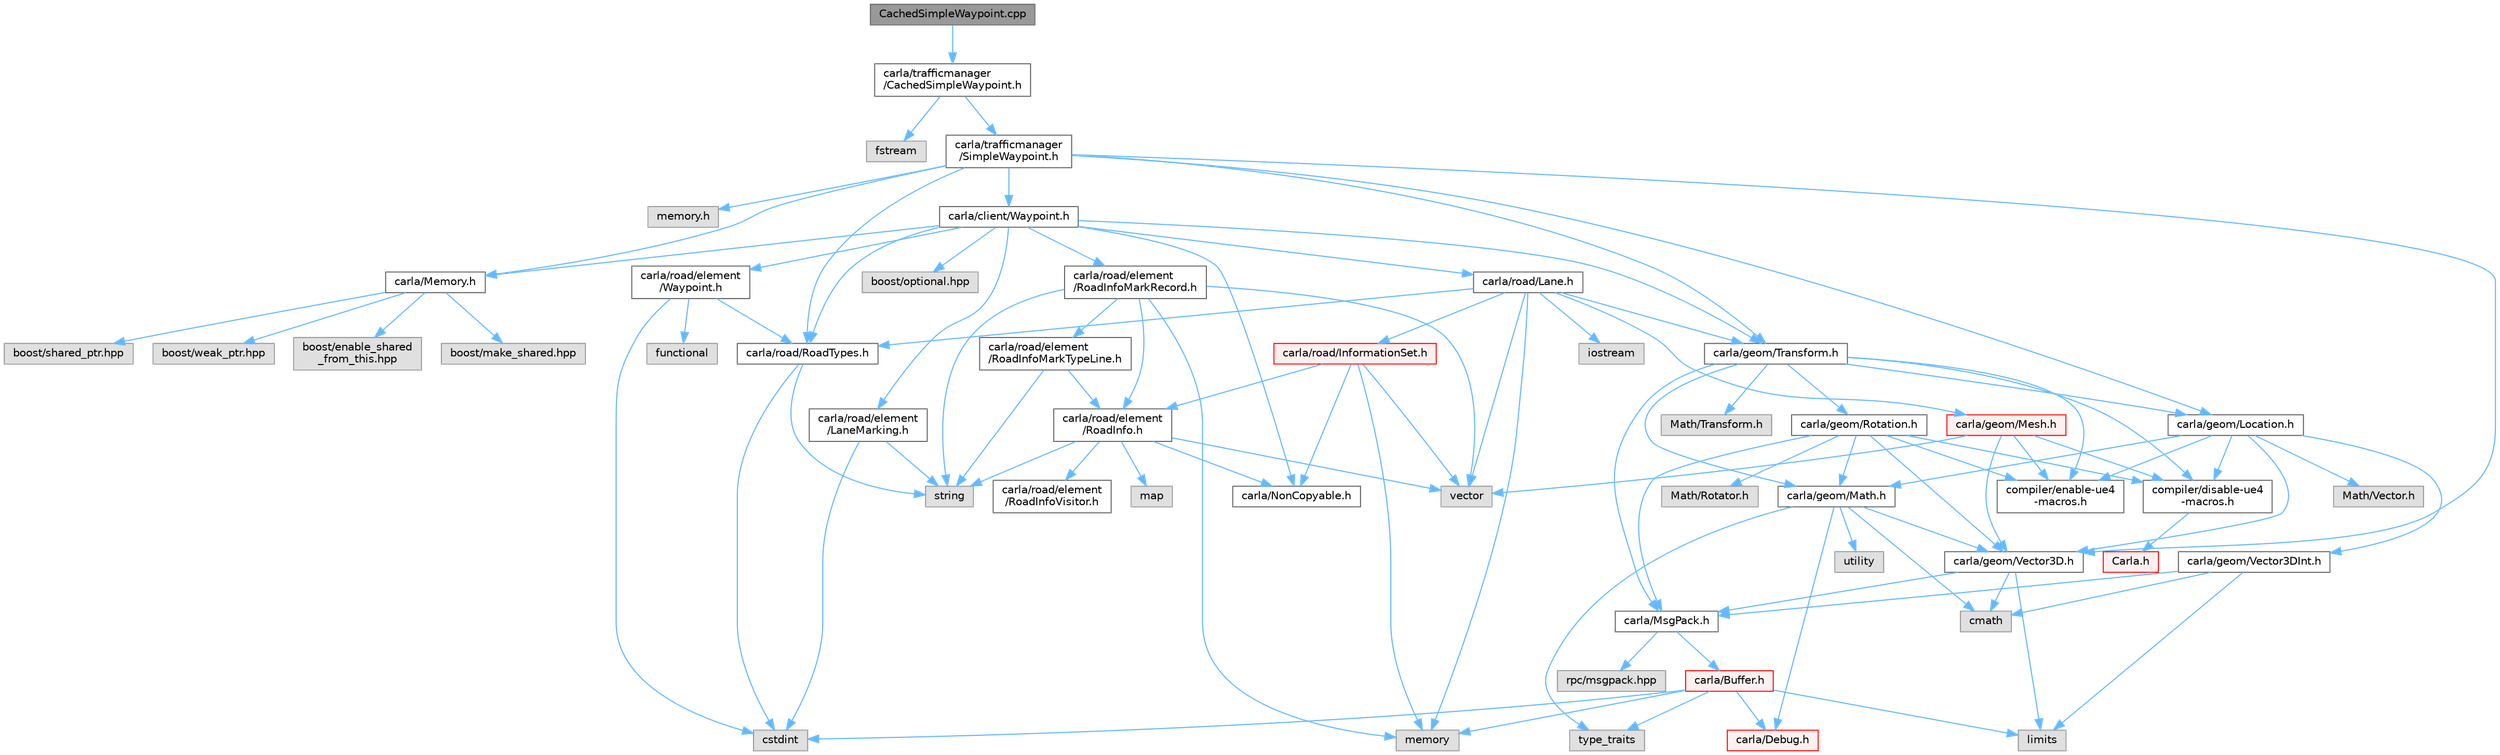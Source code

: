 digraph "CachedSimpleWaypoint.cpp"
{
 // INTERACTIVE_SVG=YES
 // LATEX_PDF_SIZE
  bgcolor="transparent";
  edge [fontname=Helvetica,fontsize=10,labelfontname=Helvetica,labelfontsize=10];
  node [fontname=Helvetica,fontsize=10,shape=box,height=0.2,width=0.4];
  Node1 [id="Node000001",label="CachedSimpleWaypoint.cpp",height=0.2,width=0.4,color="gray40", fillcolor="grey60", style="filled", fontcolor="black",tooltip=" "];
  Node1 -> Node2 [id="edge1_Node000001_Node000002",color="steelblue1",style="solid",tooltip=" "];
  Node2 [id="Node000002",label="carla/trafficmanager\l/CachedSimpleWaypoint.h",height=0.2,width=0.4,color="grey40", fillcolor="white", style="filled",URL="$d7/d9b/CachedSimpleWaypoint_8h.html",tooltip=" "];
  Node2 -> Node3 [id="edge2_Node000002_Node000003",color="steelblue1",style="solid",tooltip=" "];
  Node3 [id="Node000003",label="fstream",height=0.2,width=0.4,color="grey60", fillcolor="#E0E0E0", style="filled",tooltip=" "];
  Node2 -> Node4 [id="edge3_Node000002_Node000004",color="steelblue1",style="solid",tooltip=" "];
  Node4 [id="Node000004",label="carla/trafficmanager\l/SimpleWaypoint.h",height=0.2,width=0.4,color="grey40", fillcolor="white", style="filled",URL="$d7/dd3/SimpleWaypoint_8h.html",tooltip=" "];
  Node4 -> Node5 [id="edge4_Node000004_Node000005",color="steelblue1",style="solid",tooltip=" "];
  Node5 [id="Node000005",label="memory.h",height=0.2,width=0.4,color="grey60", fillcolor="#E0E0E0", style="filled",tooltip=" "];
  Node4 -> Node6 [id="edge5_Node000004_Node000006",color="steelblue1",style="solid",tooltip=" "];
  Node6 [id="Node000006",label="carla/client/Waypoint.h",height=0.2,width=0.4,color="grey40", fillcolor="white", style="filled",URL="$d0/d47/client_2Waypoint_8h.html",tooltip=" "];
  Node6 -> Node7 [id="edge6_Node000006_Node000007",color="steelblue1",style="solid",tooltip=" "];
  Node7 [id="Node000007",label="carla/Memory.h",height=0.2,width=0.4,color="grey40", fillcolor="white", style="filled",URL="$de/d5c/Memory_8h.html",tooltip=" "];
  Node7 -> Node8 [id="edge7_Node000007_Node000008",color="steelblue1",style="solid",tooltip=" "];
  Node8 [id="Node000008",label="boost/enable_shared\l_from_this.hpp",height=0.2,width=0.4,color="grey60", fillcolor="#E0E0E0", style="filled",tooltip=" "];
  Node7 -> Node9 [id="edge8_Node000007_Node000009",color="steelblue1",style="solid",tooltip=" "];
  Node9 [id="Node000009",label="boost/make_shared.hpp",height=0.2,width=0.4,color="grey60", fillcolor="#E0E0E0", style="filled",tooltip=" "];
  Node7 -> Node10 [id="edge9_Node000007_Node000010",color="steelblue1",style="solid",tooltip=" "];
  Node10 [id="Node000010",label="boost/shared_ptr.hpp",height=0.2,width=0.4,color="grey60", fillcolor="#E0E0E0", style="filled",tooltip=" "];
  Node7 -> Node11 [id="edge10_Node000007_Node000011",color="steelblue1",style="solid",tooltip=" "];
  Node11 [id="Node000011",label="boost/weak_ptr.hpp",height=0.2,width=0.4,color="grey60", fillcolor="#E0E0E0", style="filled",tooltip=" "];
  Node6 -> Node12 [id="edge11_Node000006_Node000012",color="steelblue1",style="solid",tooltip=" "];
  Node12 [id="Node000012",label="carla/NonCopyable.h",height=0.2,width=0.4,color="grey40", fillcolor="white", style="filled",URL="$d4/dd8/LibCarla_2source_2carla_2NonCopyable_8h.html",tooltip=" "];
  Node6 -> Node13 [id="edge12_Node000006_Node000013",color="steelblue1",style="solid",tooltip=" "];
  Node13 [id="Node000013",label="carla/geom/Transform.h",height=0.2,width=0.4,color="grey40", fillcolor="white", style="filled",URL="$de/d17/geom_2Transform_8h.html",tooltip=" "];
  Node13 -> Node14 [id="edge13_Node000013_Node000014",color="steelblue1",style="solid",tooltip=" "];
  Node14 [id="Node000014",label="carla/MsgPack.h",height=0.2,width=0.4,color="grey40", fillcolor="white", style="filled",URL="$d9/d6f/MsgPack_8h.html",tooltip=" "];
  Node14 -> Node15 [id="edge14_Node000014_Node000015",color="steelblue1",style="solid",tooltip=" "];
  Node15 [id="Node000015",label="carla/Buffer.h",height=0.2,width=0.4,color="red", fillcolor="#FFF0F0", style="filled",URL="$d2/dda/carla_2Buffer_8h.html",tooltip=" "];
  Node15 -> Node16 [id="edge15_Node000015_Node000016",color="steelblue1",style="solid",tooltip=" "];
  Node16 [id="Node000016",label="carla/Debug.h",height=0.2,width=0.4,color="red", fillcolor="#FFF0F0", style="filled",URL="$d4/deb/Debug_8h.html",tooltip=" "];
  Node15 -> Node24 [id="edge16_Node000015_Node000024",color="steelblue1",style="solid",tooltip=" "];
  Node24 [id="Node000024",label="cstdint",height=0.2,width=0.4,color="grey60", fillcolor="#E0E0E0", style="filled",tooltip=" "];
  Node15 -> Node25 [id="edge17_Node000015_Node000025",color="steelblue1",style="solid",tooltip=" "];
  Node25 [id="Node000025",label="limits",height=0.2,width=0.4,color="grey60", fillcolor="#E0E0E0", style="filled",tooltip=" "];
  Node15 -> Node26 [id="edge18_Node000015_Node000026",color="steelblue1",style="solid",tooltip=" "];
  Node26 [id="Node000026",label="memory",height=0.2,width=0.4,color="grey60", fillcolor="#E0E0E0", style="filled",tooltip=" "];
  Node15 -> Node27 [id="edge19_Node000015_Node000027",color="steelblue1",style="solid",tooltip=" "];
  Node27 [id="Node000027",label="type_traits",height=0.2,width=0.4,color="grey60", fillcolor="#E0E0E0", style="filled",tooltip=" "];
  Node14 -> Node28 [id="edge20_Node000014_Node000028",color="steelblue1",style="solid",tooltip=" "];
  Node28 [id="Node000028",label="rpc/msgpack.hpp",height=0.2,width=0.4,color="grey60", fillcolor="#E0E0E0", style="filled",tooltip=" "];
  Node13 -> Node29 [id="edge21_Node000013_Node000029",color="steelblue1",style="solid",tooltip=" "];
  Node29 [id="Node000029",label="carla/geom/Location.h",height=0.2,width=0.4,color="grey40", fillcolor="white", style="filled",URL="$d9/d8b/geom_2Location_8h.html",tooltip=" "];
  Node29 -> Node30 [id="edge22_Node000029_Node000030",color="steelblue1",style="solid",tooltip=" "];
  Node30 [id="Node000030",label="carla/geom/Vector3D.h",height=0.2,width=0.4,color="grey40", fillcolor="white", style="filled",URL="$de/d70/geom_2Vector3D_8h.html",tooltip=" "];
  Node30 -> Node14 [id="edge23_Node000030_Node000014",color="steelblue1",style="solid",tooltip=" "];
  Node30 -> Node31 [id="edge24_Node000030_Node000031",color="steelblue1",style="solid",tooltip=" "];
  Node31 [id="Node000031",label="cmath",height=0.2,width=0.4,color="grey60", fillcolor="#E0E0E0", style="filled",tooltip=" "];
  Node30 -> Node25 [id="edge25_Node000030_Node000025",color="steelblue1",style="solid",tooltip=" "];
  Node29 -> Node32 [id="edge26_Node000029_Node000032",color="steelblue1",style="solid",tooltip=" "];
  Node32 [id="Node000032",label="carla/geom/Vector3DInt.h",height=0.2,width=0.4,color="grey40", fillcolor="white", style="filled",URL="$d1/da4/Vector3DInt_8h.html",tooltip=" "];
  Node32 -> Node14 [id="edge27_Node000032_Node000014",color="steelblue1",style="solid",tooltip=" "];
  Node32 -> Node31 [id="edge28_Node000032_Node000031",color="steelblue1",style="solid",tooltip=" "];
  Node32 -> Node25 [id="edge29_Node000032_Node000025",color="steelblue1",style="solid",tooltip=" "];
  Node29 -> Node33 [id="edge30_Node000029_Node000033",color="steelblue1",style="solid",tooltip=" "];
  Node33 [id="Node000033",label="carla/geom/Math.h",height=0.2,width=0.4,color="grey40", fillcolor="white", style="filled",URL="$db/d8a/Math_8h.html",tooltip=" "];
  Node33 -> Node16 [id="edge31_Node000033_Node000016",color="steelblue1",style="solid",tooltip=" "];
  Node33 -> Node30 [id="edge32_Node000033_Node000030",color="steelblue1",style="solid",tooltip=" "];
  Node33 -> Node31 [id="edge33_Node000033_Node000031",color="steelblue1",style="solid",tooltip=" "];
  Node33 -> Node27 [id="edge34_Node000033_Node000027",color="steelblue1",style="solid",tooltip=" "];
  Node33 -> Node34 [id="edge35_Node000033_Node000034",color="steelblue1",style="solid",tooltip=" "];
  Node34 [id="Node000034",label="utility",height=0.2,width=0.4,color="grey60", fillcolor="#E0E0E0", style="filled",tooltip=" "];
  Node29 -> Node35 [id="edge36_Node000029_Node000035",color="steelblue1",style="solid",tooltip=" "];
  Node35 [id="Node000035",label="compiler/enable-ue4\l-macros.h",height=0.2,width=0.4,color="grey40", fillcolor="white", style="filled",URL="$d9/da2/enable-ue4-macros_8h.html",tooltip=" "];
  Node29 -> Node36 [id="edge37_Node000029_Node000036",color="steelblue1",style="solid",tooltip=" "];
  Node36 [id="Node000036",label="Math/Vector.h",height=0.2,width=0.4,color="grey60", fillcolor="#E0E0E0", style="filled",tooltip=" "];
  Node29 -> Node37 [id="edge38_Node000029_Node000037",color="steelblue1",style="solid",tooltip=" "];
  Node37 [id="Node000037",label="compiler/disable-ue4\l-macros.h",height=0.2,width=0.4,color="grey40", fillcolor="white", style="filled",URL="$d2/d02/disable-ue4-macros_8h.html",tooltip=" "];
  Node37 -> Node38 [id="edge39_Node000037_Node000038",color="steelblue1",style="solid",tooltip=" "];
  Node38 [id="Node000038",label="Carla.h",height=0.2,width=0.4,color="red", fillcolor="#FFF0F0", style="filled",URL="$d7/d7d/Carla_8h.html",tooltip=" "];
  Node13 -> Node33 [id="edge40_Node000013_Node000033",color="steelblue1",style="solid",tooltip=" "];
  Node13 -> Node42 [id="edge41_Node000013_Node000042",color="steelblue1",style="solid",tooltip=" "];
  Node42 [id="Node000042",label="carla/geom/Rotation.h",height=0.2,width=0.4,color="grey40", fillcolor="white", style="filled",URL="$d0/d8f/Rotation_8h.html",tooltip=" "];
  Node42 -> Node14 [id="edge42_Node000042_Node000014",color="steelblue1",style="solid",tooltip=" "];
  Node42 -> Node33 [id="edge43_Node000042_Node000033",color="steelblue1",style="solid",tooltip=" "];
  Node42 -> Node30 [id="edge44_Node000042_Node000030",color="steelblue1",style="solid",tooltip=" "];
  Node42 -> Node35 [id="edge45_Node000042_Node000035",color="steelblue1",style="solid",tooltip=" "];
  Node42 -> Node43 [id="edge46_Node000042_Node000043",color="steelblue1",style="solid",tooltip=" "];
  Node43 [id="Node000043",label="Math/Rotator.h",height=0.2,width=0.4,color="grey60", fillcolor="#E0E0E0", style="filled",tooltip=" "];
  Node42 -> Node37 [id="edge47_Node000042_Node000037",color="steelblue1",style="solid",tooltip=" "];
  Node13 -> Node35 [id="edge48_Node000013_Node000035",color="steelblue1",style="solid",tooltip=" "];
  Node13 -> Node44 [id="edge49_Node000013_Node000044",color="steelblue1",style="solid",tooltip=" "];
  Node44 [id="Node000044",label="Math/Transform.h",height=0.2,width=0.4,color="grey60", fillcolor="#E0E0E0", style="filled",tooltip=" "];
  Node13 -> Node37 [id="edge50_Node000013_Node000037",color="steelblue1",style="solid",tooltip=" "];
  Node6 -> Node45 [id="edge51_Node000006_Node000045",color="steelblue1",style="solid",tooltip=" "];
  Node45 [id="Node000045",label="carla/road/element\l/LaneMarking.h",height=0.2,width=0.4,color="grey40", fillcolor="white", style="filled",URL="$d5/d4c/LaneMarking_8h.html",tooltip=" "];
  Node45 -> Node24 [id="edge52_Node000045_Node000024",color="steelblue1",style="solid",tooltip=" "];
  Node45 -> Node46 [id="edge53_Node000045_Node000046",color="steelblue1",style="solid",tooltip=" "];
  Node46 [id="Node000046",label="string",height=0.2,width=0.4,color="grey60", fillcolor="#E0E0E0", style="filled",tooltip=" "];
  Node6 -> Node47 [id="edge54_Node000006_Node000047",color="steelblue1",style="solid",tooltip=" "];
  Node47 [id="Node000047",label="carla/road/element\l/RoadInfoMarkRecord.h",height=0.2,width=0.4,color="grey40", fillcolor="white", style="filled",URL="$dd/d32/RoadInfoMarkRecord_8h.html",tooltip=" "];
  Node47 -> Node48 [id="edge55_Node000047_Node000048",color="steelblue1",style="solid",tooltip=" "];
  Node48 [id="Node000048",label="carla/road/element\l/RoadInfo.h",height=0.2,width=0.4,color="grey40", fillcolor="white", style="filled",URL="$de/d3a/RoadInfo_8h.html",tooltip=" "];
  Node48 -> Node49 [id="edge56_Node000048_Node000049",color="steelblue1",style="solid",tooltip=" "];
  Node49 [id="Node000049",label="carla/road/element\l/RoadInfoVisitor.h",height=0.2,width=0.4,color="grey40", fillcolor="white", style="filled",URL="$d6/d67/RoadInfoVisitor_8h.html",tooltip=" "];
  Node48 -> Node12 [id="edge57_Node000048_Node000012",color="steelblue1",style="solid",tooltip=" "];
  Node48 -> Node50 [id="edge58_Node000048_Node000050",color="steelblue1",style="solid",tooltip=" "];
  Node50 [id="Node000050",label="map",height=0.2,width=0.4,color="grey60", fillcolor="#E0E0E0", style="filled",tooltip=" "];
  Node48 -> Node46 [id="edge59_Node000048_Node000046",color="steelblue1",style="solid",tooltip=" "];
  Node48 -> Node51 [id="edge60_Node000048_Node000051",color="steelblue1",style="solid",tooltip=" "];
  Node51 [id="Node000051",label="vector",height=0.2,width=0.4,color="grey60", fillcolor="#E0E0E0", style="filled",tooltip=" "];
  Node47 -> Node52 [id="edge61_Node000047_Node000052",color="steelblue1",style="solid",tooltip=" "];
  Node52 [id="Node000052",label="carla/road/element\l/RoadInfoMarkTypeLine.h",height=0.2,width=0.4,color="grey40", fillcolor="white", style="filled",URL="$da/d4f/RoadInfoMarkTypeLine_8h.html",tooltip=" "];
  Node52 -> Node48 [id="edge62_Node000052_Node000048",color="steelblue1",style="solid",tooltip=" "];
  Node52 -> Node46 [id="edge63_Node000052_Node000046",color="steelblue1",style="solid",tooltip=" "];
  Node47 -> Node46 [id="edge64_Node000047_Node000046",color="steelblue1",style="solid",tooltip=" "];
  Node47 -> Node51 [id="edge65_Node000047_Node000051",color="steelblue1",style="solid",tooltip=" "];
  Node47 -> Node26 [id="edge66_Node000047_Node000026",color="steelblue1",style="solid",tooltip=" "];
  Node6 -> Node53 [id="edge67_Node000006_Node000053",color="steelblue1",style="solid",tooltip=" "];
  Node53 [id="Node000053",label="carla/road/element\l/Waypoint.h",height=0.2,width=0.4,color="grey40", fillcolor="white", style="filled",URL="$d3/dbb/road_2element_2Waypoint_8h.html",tooltip=" "];
  Node53 -> Node54 [id="edge68_Node000053_Node000054",color="steelblue1",style="solid",tooltip=" "];
  Node54 [id="Node000054",label="carla/road/RoadTypes.h",height=0.2,width=0.4,color="grey40", fillcolor="white", style="filled",URL="$d6/dbb/RoadTypes_8h.html",tooltip=" "];
  Node54 -> Node24 [id="edge69_Node000054_Node000024",color="steelblue1",style="solid",tooltip=" "];
  Node54 -> Node46 [id="edge70_Node000054_Node000046",color="steelblue1",style="solid",tooltip=" "];
  Node53 -> Node24 [id="edge71_Node000053_Node000024",color="steelblue1",style="solid",tooltip=" "];
  Node53 -> Node55 [id="edge72_Node000053_Node000055",color="steelblue1",style="solid",tooltip=" "];
  Node55 [id="Node000055",label="functional",height=0.2,width=0.4,color="grey60", fillcolor="#E0E0E0", style="filled",tooltip=" "];
  Node6 -> Node56 [id="edge73_Node000006_Node000056",color="steelblue1",style="solid",tooltip=" "];
  Node56 [id="Node000056",label="carla/road/Lane.h",height=0.2,width=0.4,color="grey40", fillcolor="white", style="filled",URL="$d8/d27/Lane_8h.html",tooltip=" "];
  Node56 -> Node57 [id="edge74_Node000056_Node000057",color="steelblue1",style="solid",tooltip=" "];
  Node57 [id="Node000057",label="carla/geom/Mesh.h",height=0.2,width=0.4,color="red", fillcolor="#FFF0F0", style="filled",URL="$d9/d31/Mesh_8h.html",tooltip=" "];
  Node57 -> Node51 [id="edge75_Node000057_Node000051",color="steelblue1",style="solid",tooltip=" "];
  Node57 -> Node30 [id="edge76_Node000057_Node000030",color="steelblue1",style="solid",tooltip=" "];
  Node57 -> Node35 [id="edge77_Node000057_Node000035",color="steelblue1",style="solid",tooltip=" "];
  Node57 -> Node37 [id="edge78_Node000057_Node000037",color="steelblue1",style="solid",tooltip=" "];
  Node56 -> Node13 [id="edge79_Node000056_Node000013",color="steelblue1",style="solid",tooltip=" "];
  Node56 -> Node61 [id="edge80_Node000056_Node000061",color="steelblue1",style="solid",tooltip=" "];
  Node61 [id="Node000061",label="carla/road/InformationSet.h",height=0.2,width=0.4,color="red", fillcolor="#FFF0F0", style="filled",URL="$d2/d56/InformationSet_8h.html",tooltip=" "];
  Node61 -> Node12 [id="edge81_Node000061_Node000012",color="steelblue1",style="solid",tooltip=" "];
  Node61 -> Node48 [id="edge82_Node000061_Node000048",color="steelblue1",style="solid",tooltip=" "];
  Node61 -> Node51 [id="edge83_Node000061_Node000051",color="steelblue1",style="solid",tooltip=" "];
  Node61 -> Node26 [id="edge84_Node000061_Node000026",color="steelblue1",style="solid",tooltip=" "];
  Node56 -> Node54 [id="edge85_Node000056_Node000054",color="steelblue1",style="solid",tooltip=" "];
  Node56 -> Node51 [id="edge86_Node000056_Node000051",color="steelblue1",style="solid",tooltip=" "];
  Node56 -> Node22 [id="edge87_Node000056_Node000022",color="steelblue1",style="solid",tooltip=" "];
  Node22 [id="Node000022",label="iostream",height=0.2,width=0.4,color="grey60", fillcolor="#E0E0E0", style="filled",tooltip=" "];
  Node56 -> Node26 [id="edge88_Node000056_Node000026",color="steelblue1",style="solid",tooltip=" "];
  Node6 -> Node54 [id="edge89_Node000006_Node000054",color="steelblue1",style="solid",tooltip=" "];
  Node6 -> Node67 [id="edge90_Node000006_Node000067",color="steelblue1",style="solid",tooltip=" "];
  Node67 [id="Node000067",label="boost/optional.hpp",height=0.2,width=0.4,color="grey60", fillcolor="#E0E0E0", style="filled",tooltip=" "];
  Node4 -> Node29 [id="edge91_Node000004_Node000029",color="steelblue1",style="solid",tooltip=" "];
  Node4 -> Node13 [id="edge92_Node000004_Node000013",color="steelblue1",style="solid",tooltip=" "];
  Node4 -> Node30 [id="edge93_Node000004_Node000030",color="steelblue1",style="solid",tooltip=" "];
  Node4 -> Node7 [id="edge94_Node000004_Node000007",color="steelblue1",style="solid",tooltip=" "];
  Node4 -> Node54 [id="edge95_Node000004_Node000054",color="steelblue1",style="solid",tooltip=" "];
}
